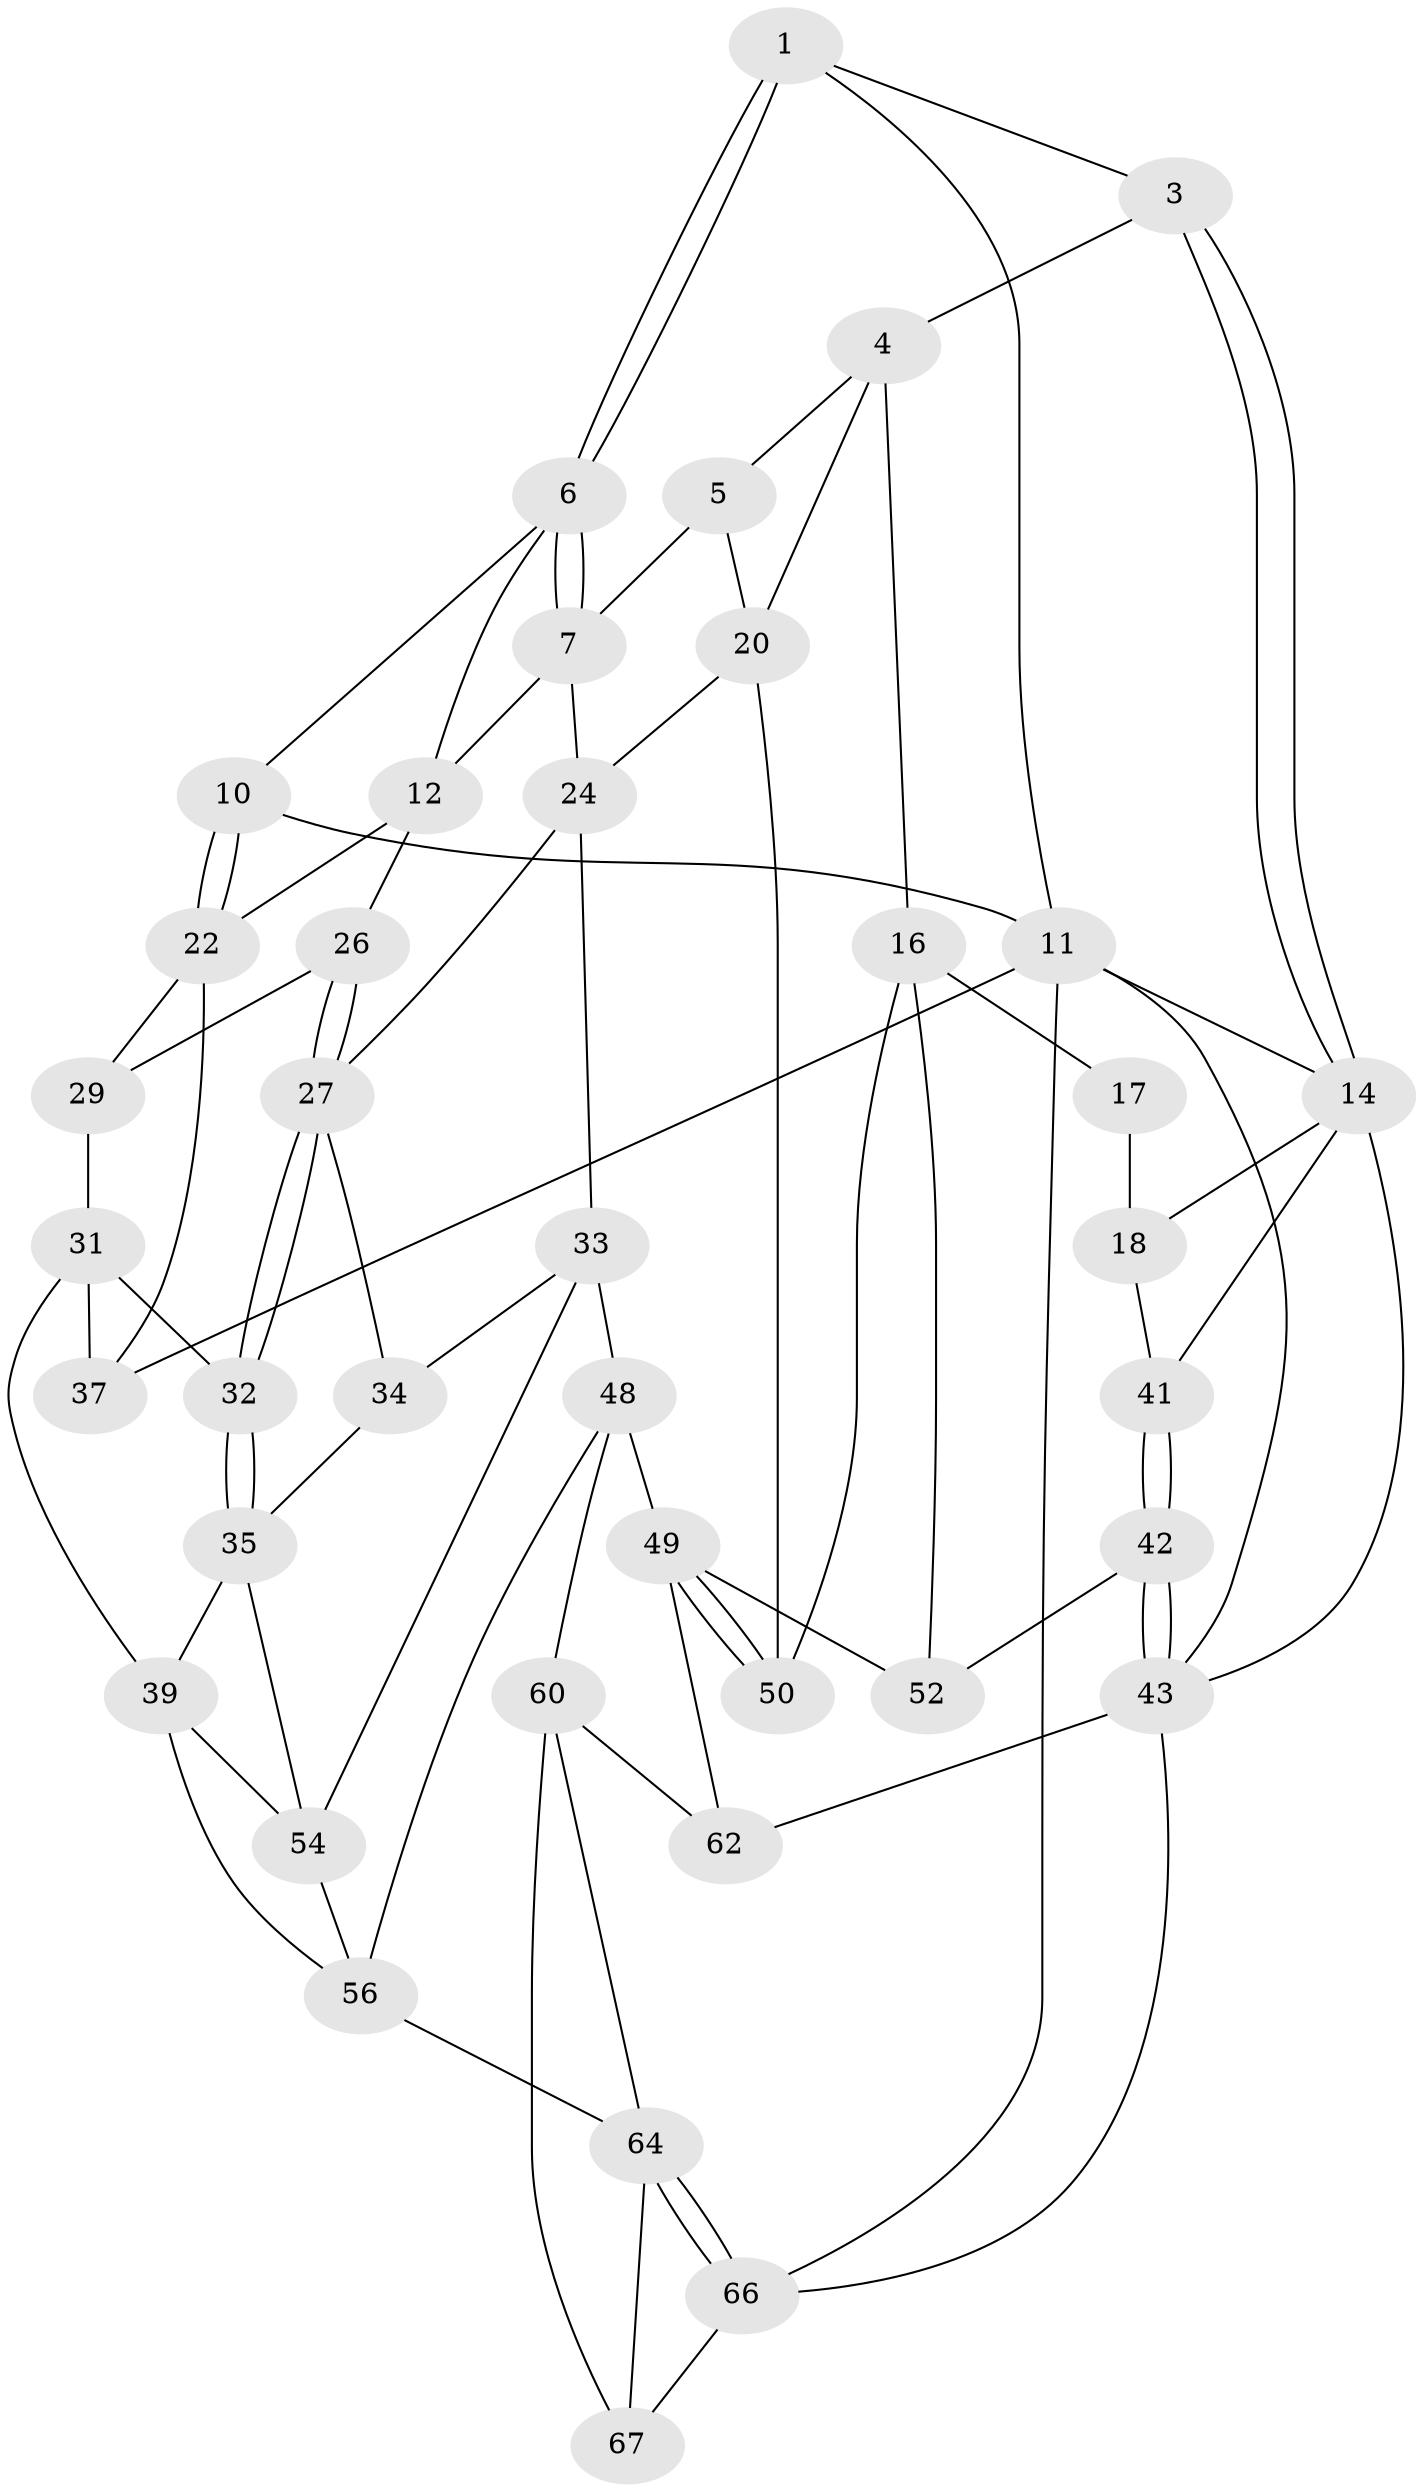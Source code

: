 // original degree distribution, {3: 0.029411764705882353, 4: 0.2647058823529412, 5: 0.47058823529411764, 6: 0.23529411764705882}
// Generated by graph-tools (version 1.1) at 2025/42/03/06/25 10:42:34]
// undirected, 40 vertices, 84 edges
graph export_dot {
graph [start="1"]
  node [color=gray90,style=filled];
  1 [pos="+0.5352460166340758+0.05165540607748397",super="+2"];
  3 [pos="+0+0"];
  4 [pos="+0.3024237943857002+0.23687867615444966",super="+15"];
  5 [pos="+0.4409181360077492+0.15359709550074502",super="+8"];
  6 [pos="+0.6156933495797022+0.14066446357211895",super="+9"];
  7 [pos="+0.6339050912936198+0.21334418419480697",super="+13"];
  10 [pos="+1+0"];
  11 [pos="+1+0",super="+46"];
  12 [pos="+0.7900024447932757+0.2819686000148666",super="+23"];
  14 [pos="+0+0",super="+19"];
  16 [pos="+0.26729201733748387+0.42828274906267183",super="+51"];
  17 [pos="+0.2486970116261284+0.4289569698363848"];
  18 [pos="+0+0.2532871287883396",super="+44"];
  20 [pos="+0.41339089190142736+0.42307680595053637",super="+21"];
  22 [pos="+1+0.2670250631627549",super="+30"];
  24 [pos="+0.6803400843106768+0.2855011078090267",super="+25"];
  26 [pos="+0.8296437020982627+0.341261576027172"];
  27 [pos="+0.7770139133893145+0.4355776353912271",super="+28"];
  29 [pos="+0.8733470658437267+0.3983784131434797"];
  31 [pos="+0.8635841771223832+0.46616482192671016",super="+38"];
  32 [pos="+0.7770821065677528+0.4930988601071861"];
  33 [pos="+0.5449881627491001+0.48158419531453084",super="+47"];
  34 [pos="+0.6276714952685221+0.5057948453853847"];
  35 [pos="+0.7388811217958151+0.5775503078852406",super="+36"];
  37 [pos="+1+0.6524613706267146"];
  39 [pos="+0.8439900181771739+0.7080635594762154",super="+40"];
  41 [pos="+0+0.6349828180354086",super="+45"];
  42 [pos="+0+1",super="+53"];
  43 [pos="+0+1",super="+63"];
  48 [pos="+0.43184339779676645+0.6748326621850018",super="+57"];
  49 [pos="+0.43107285474551416+0.6740392210947953",super="+58"];
  50 [pos="+0.4225452800435533+0.6529450736815293"];
  52 [pos="+0.22271650920616543+0.7109779312080002"];
  54 [pos="+0.5904619916902557+0.6416821147870918",super="+55"];
  56 [pos="+0.5753632897907324+0.7189715552091411",super="+59"];
  60 [pos="+0.4527756621082865+0.7867810042703434",super="+61"];
  62 [pos="+0.2520681672602983+0.8267145475107084"];
  64 [pos="+0.7371159549485992+0.9077230322707551",super="+65"];
  66 [pos="+0.8189476929165687+1",super="+68"];
  67 [pos="+0.41827505042015806+1"];
  1 -- 6;
  1 -- 6;
  1 -- 3;
  1 -- 11;
  3 -- 4;
  3 -- 14;
  3 -- 14;
  4 -- 5;
  4 -- 16;
  4 -- 20;
  5 -- 20;
  5 -- 7;
  6 -- 7;
  6 -- 7;
  6 -- 10;
  6 -- 12;
  7 -- 24;
  7 -- 12;
  10 -- 11;
  10 -- 22;
  10 -- 22;
  11 -- 14;
  11 -- 43;
  11 -- 66;
  11 -- 37;
  12 -- 26;
  12 -- 22;
  14 -- 43;
  14 -- 41;
  14 -- 18;
  16 -- 17;
  16 -- 50;
  16 -- 52;
  17 -- 18 [weight=2];
  18 -- 41;
  20 -- 50;
  20 -- 24;
  22 -- 37;
  22 -- 29;
  24 -- 27;
  24 -- 33;
  26 -- 27;
  26 -- 27;
  26 -- 29;
  27 -- 32;
  27 -- 32;
  27 -- 34;
  29 -- 31;
  31 -- 32;
  31 -- 39;
  31 -- 37;
  32 -- 35;
  32 -- 35;
  33 -- 34;
  33 -- 48;
  33 -- 54;
  34 -- 35;
  35 -- 54;
  35 -- 39;
  39 -- 56;
  39 -- 54;
  41 -- 42 [weight=2];
  41 -- 42;
  42 -- 43;
  42 -- 43;
  42 -- 52;
  43 -- 62;
  43 -- 66;
  48 -- 49;
  48 -- 56;
  48 -- 60;
  49 -- 50;
  49 -- 50;
  49 -- 52;
  49 -- 62;
  54 -- 56;
  56 -- 64;
  60 -- 64;
  60 -- 67;
  60 -- 62;
  64 -- 66;
  64 -- 66;
  64 -- 67;
  66 -- 67;
}
